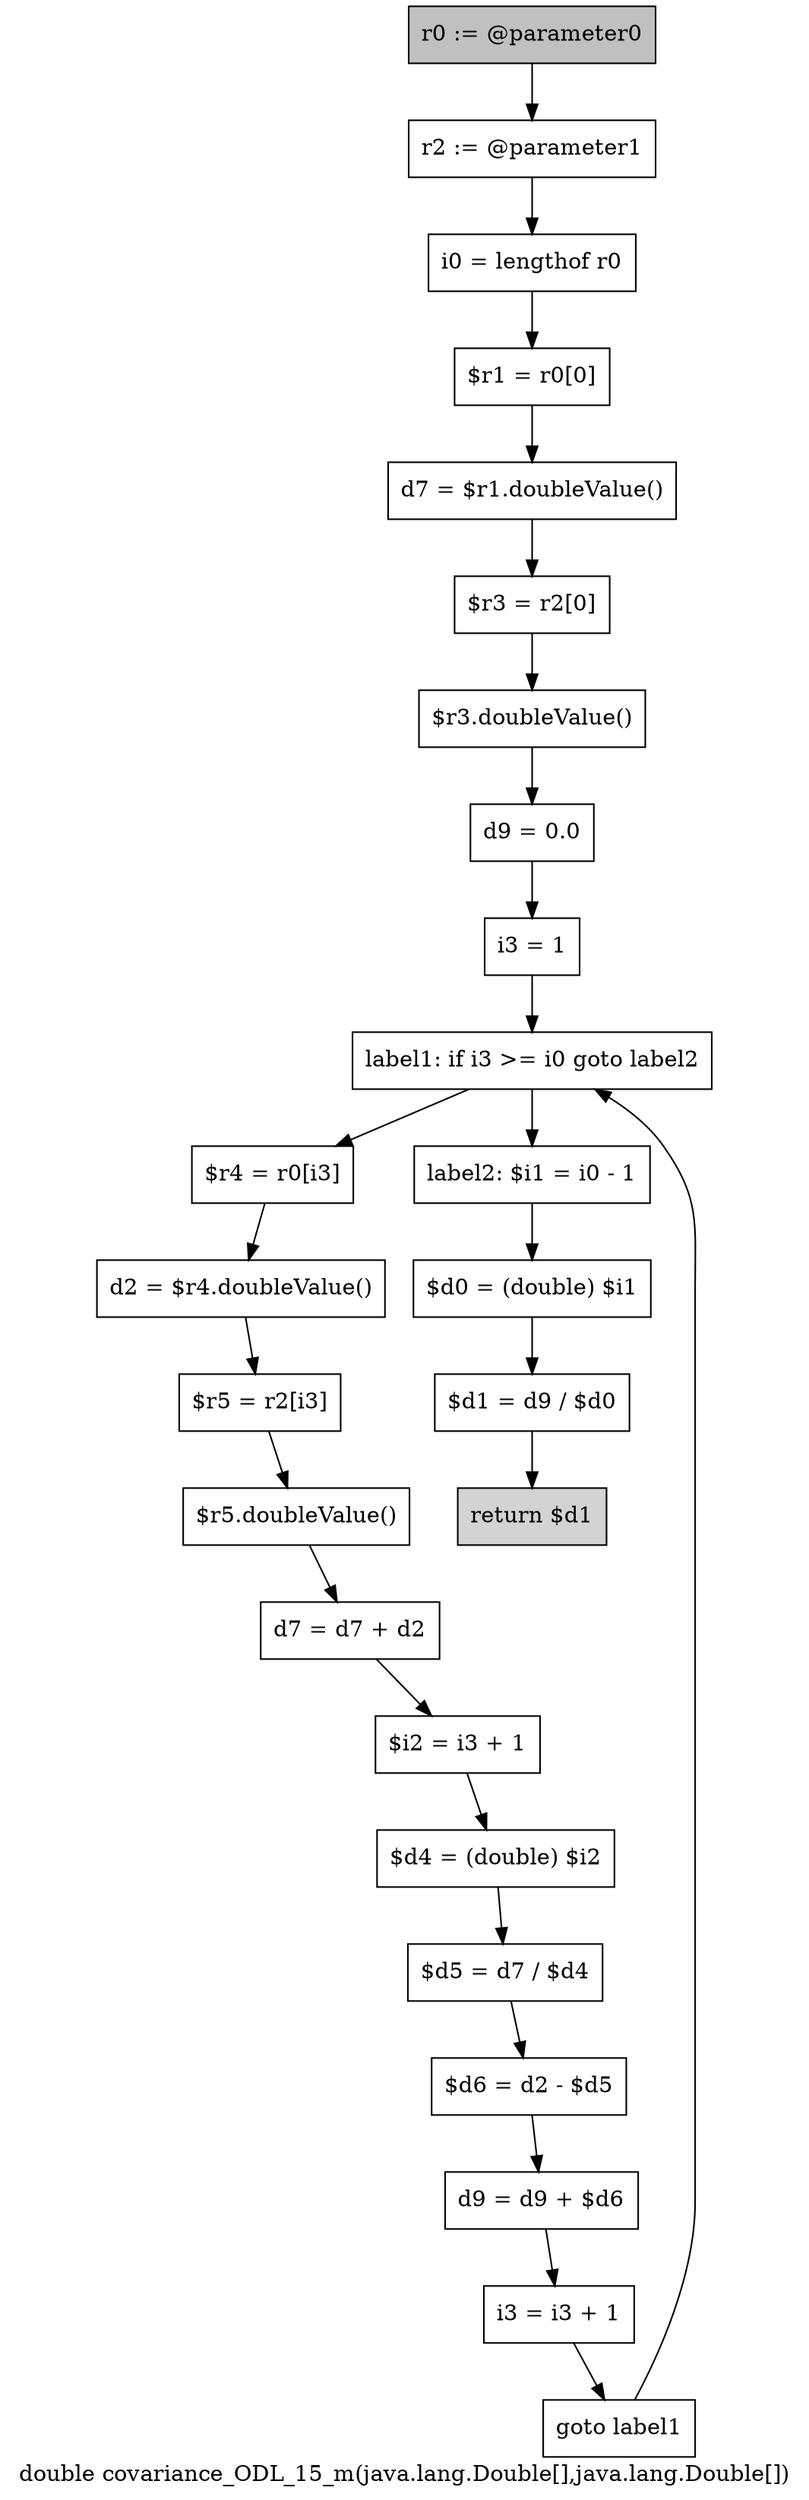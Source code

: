 digraph "double covariance_ODL_15_m(java.lang.Double[],java.lang.Double[])" {
    label="double covariance_ODL_15_m(java.lang.Double[],java.lang.Double[])";
    node [shape=box];
    "0" [style=filled,fillcolor=gray,label="r0 := @parameter0",];
    "1" [label="r2 := @parameter1",];
    "0"->"1";
    "2" [label="i0 = lengthof r0",];
    "1"->"2";
    "3" [label="$r1 = r0[0]",];
    "2"->"3";
    "4" [label="d7 = $r1.doubleValue()",];
    "3"->"4";
    "5" [label="$r3 = r2[0]",];
    "4"->"5";
    "6" [label="$r3.doubleValue()",];
    "5"->"6";
    "7" [label="d9 = 0.0",];
    "6"->"7";
    "8" [label="i3 = 1",];
    "7"->"8";
    "9" [label="label1: if i3 >= i0 goto label2",];
    "8"->"9";
    "10" [label="$r4 = r0[i3]",];
    "9"->"10";
    "22" [label="label2: $i1 = i0 - 1",];
    "9"->"22";
    "11" [label="d2 = $r4.doubleValue()",];
    "10"->"11";
    "12" [label="$r5 = r2[i3]",];
    "11"->"12";
    "13" [label="$r5.doubleValue()",];
    "12"->"13";
    "14" [label="d7 = d7 + d2",];
    "13"->"14";
    "15" [label="$i2 = i3 + 1",];
    "14"->"15";
    "16" [label="$d4 = (double) $i2",];
    "15"->"16";
    "17" [label="$d5 = d7 / $d4",];
    "16"->"17";
    "18" [label="$d6 = d2 - $d5",];
    "17"->"18";
    "19" [label="d9 = d9 + $d6",];
    "18"->"19";
    "20" [label="i3 = i3 + 1",];
    "19"->"20";
    "21" [label="goto label1",];
    "20"->"21";
    "21"->"9";
    "23" [label="$d0 = (double) $i1",];
    "22"->"23";
    "24" [label="$d1 = d9 / $d0",];
    "23"->"24";
    "25" [style=filled,fillcolor=lightgray,label="return $d1",];
    "24"->"25";
}
